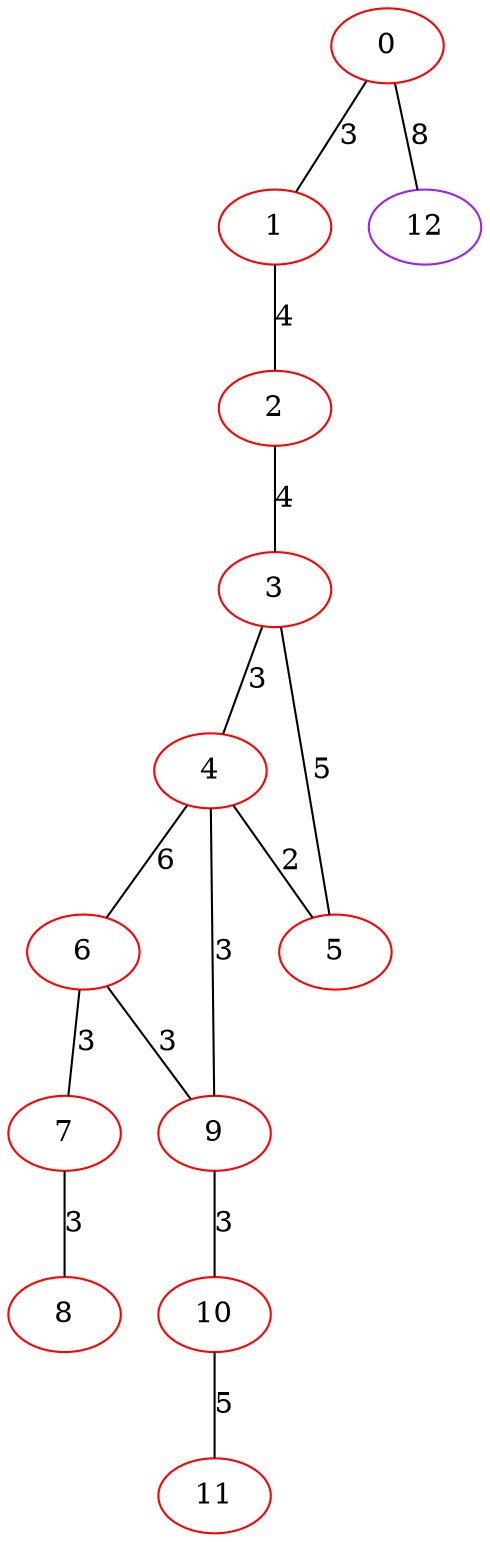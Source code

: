 graph "" {
0 [color=red, weight=1];
1 [color=red, weight=1];
2 [color=red, weight=1];
3 [color=red, weight=1];
4 [color=red, weight=1];
5 [color=red, weight=1];
6 [color=red, weight=1];
7 [color=red, weight=1];
8 [color=red, weight=1];
9 [color=red, weight=1];
10 [color=red, weight=1];
11 [color=red, weight=1];
12 [color=purple, weight=4];
0 -- 1  [key=0, label=3];
0 -- 12  [key=0, label=8];
1 -- 2  [key=0, label=4];
2 -- 3  [key=0, label=4];
3 -- 4  [key=0, label=3];
3 -- 5  [key=0, label=5];
4 -- 9  [key=0, label=3];
4 -- 5  [key=0, label=2];
4 -- 6  [key=0, label=6];
6 -- 9  [key=0, label=3];
6 -- 7  [key=0, label=3];
7 -- 8  [key=0, label=3];
9 -- 10  [key=0, label=3];
10 -- 11  [key=0, label=5];
}
